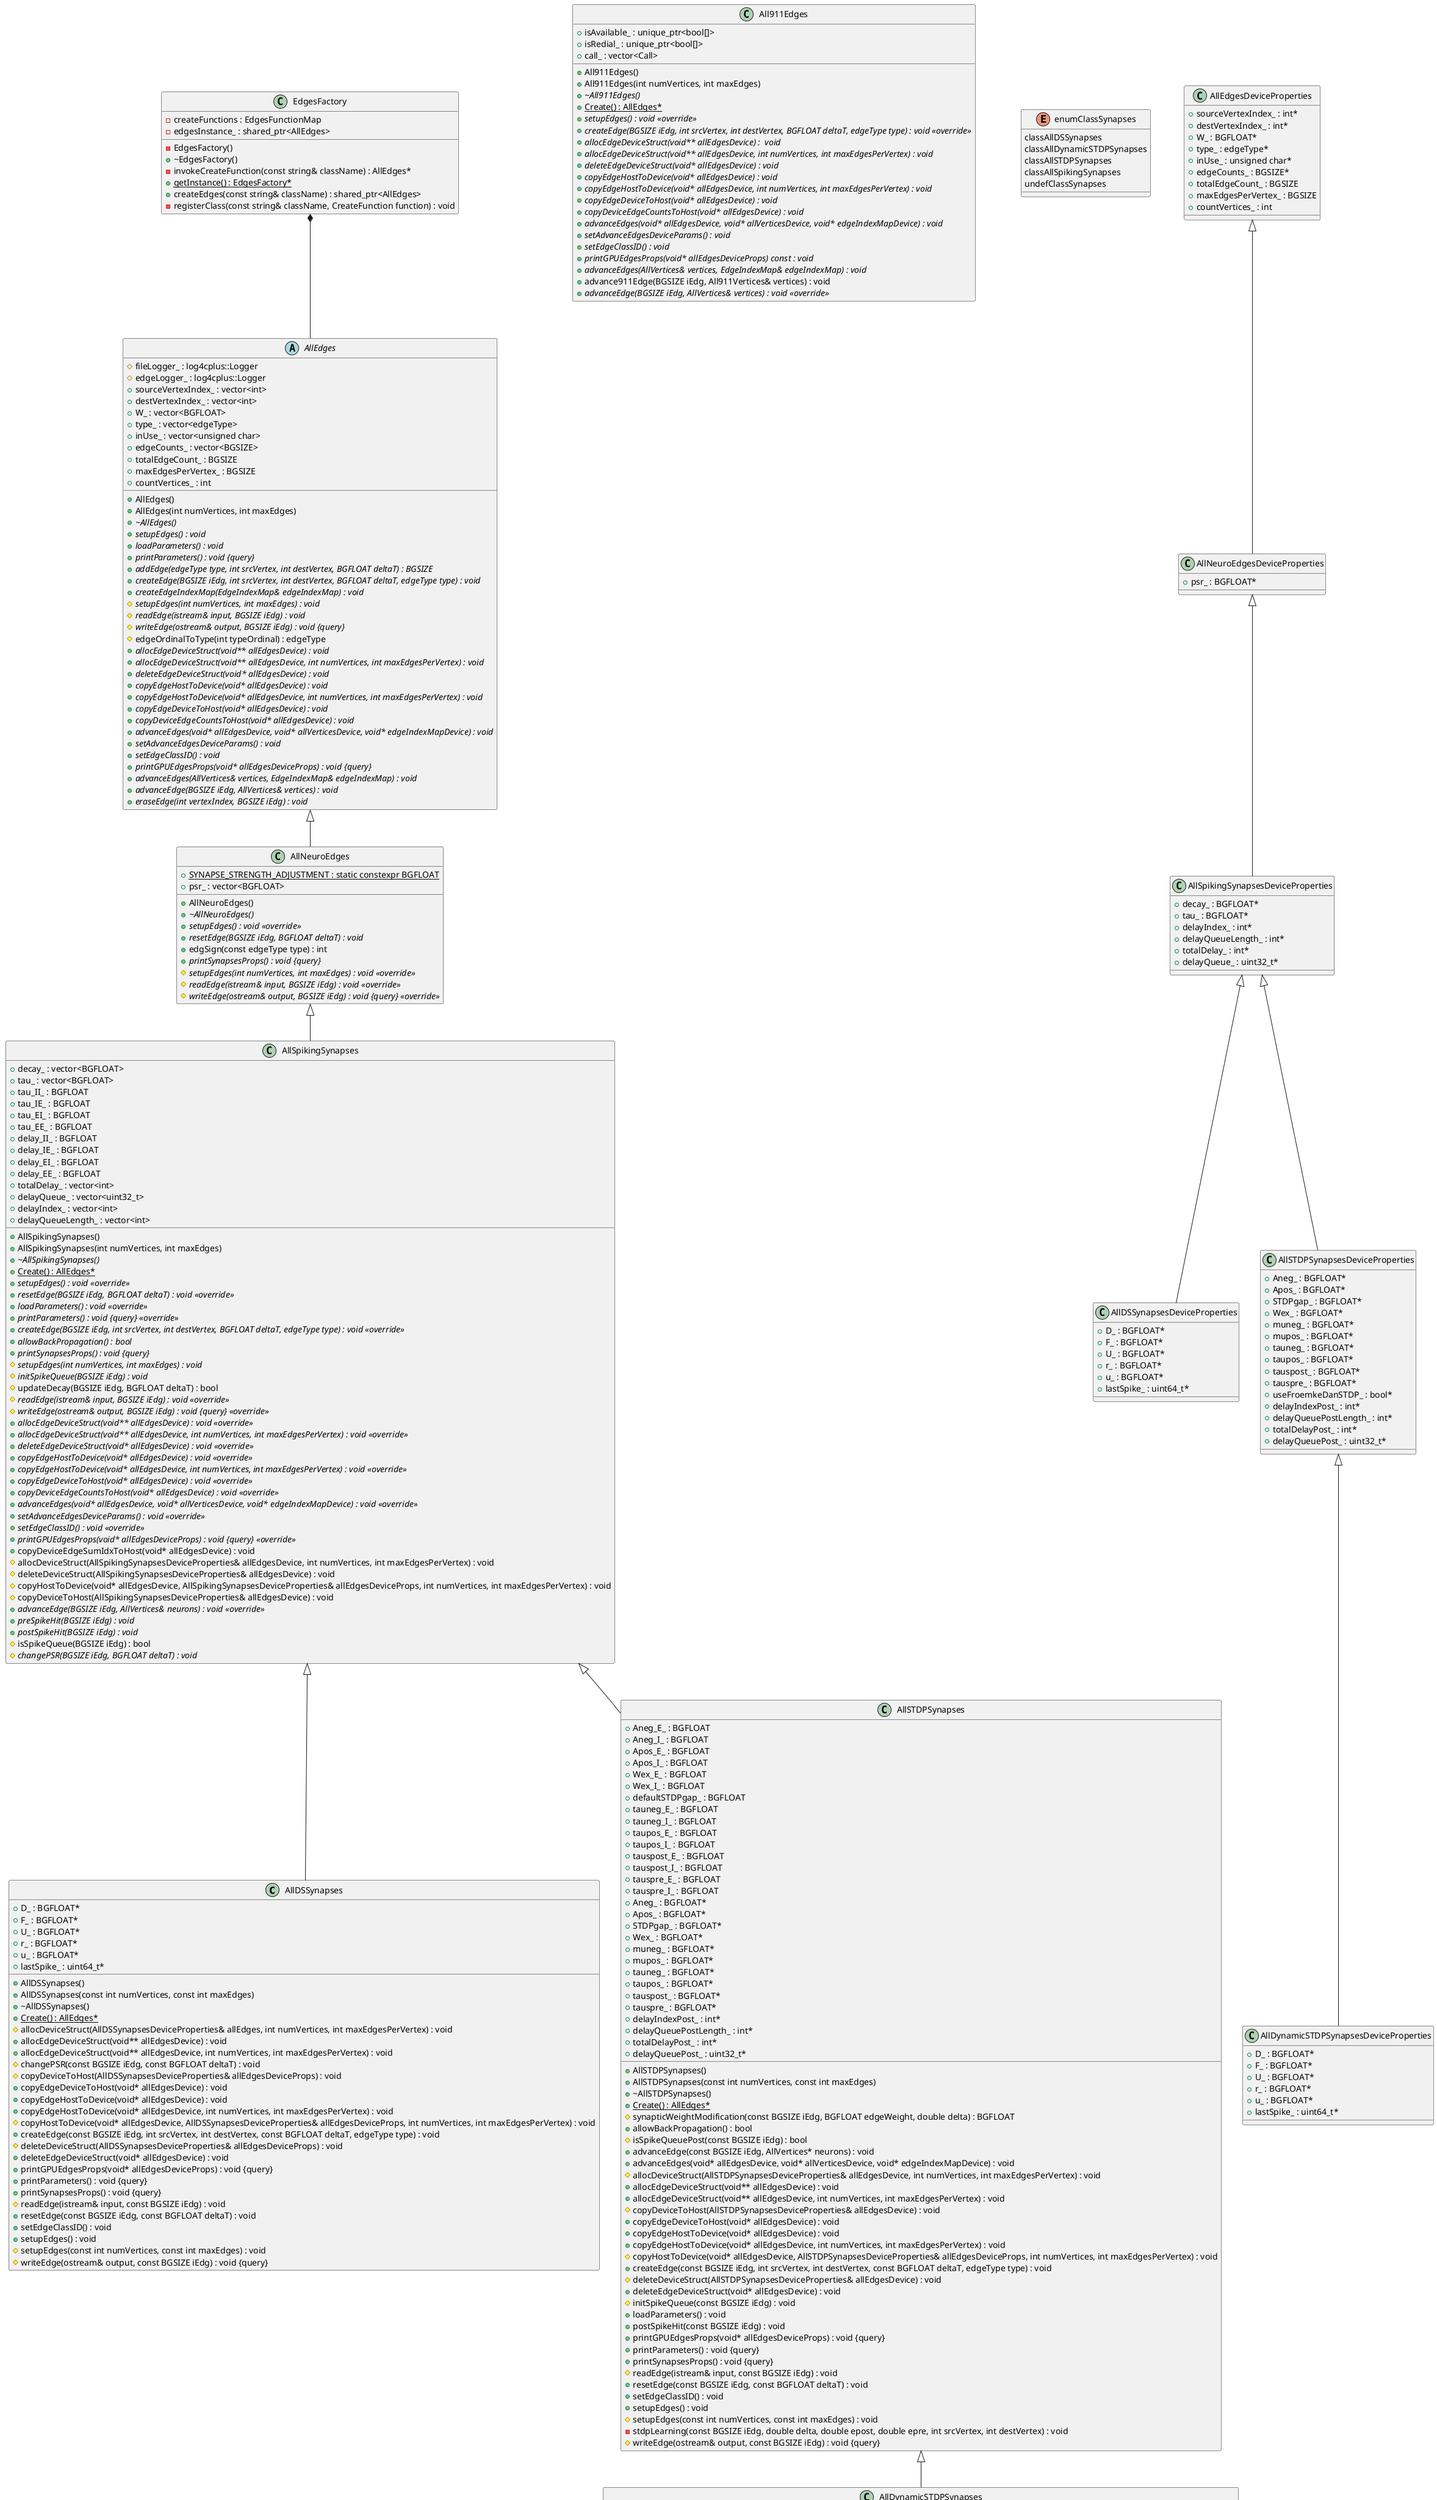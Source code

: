 @startuml EdgesClassDiagram





/' Objects '/

class AllDSSynapses {
	+AllDSSynapses()
	+AllDSSynapses(const int numVertices, const int maxEdges)
	+~AllDSSynapses()
	+{static} Create() : AllEdges*
	+D_ : BGFLOAT*
	+F_ : BGFLOAT*
	+U_ : BGFLOAT*
	+r_ : BGFLOAT*
	+u_ : BGFLOAT*
	+lastSpike_ : uint64_t*
	#allocDeviceStruct(AllDSSynapsesDeviceProperties& allEdges, int numVertices, int maxEdgesPerVertex) : void
	+allocEdgeDeviceStruct(void** allEdgesDevice) : void
	+allocEdgeDeviceStruct(void** allEdgesDevice, int numVertices, int maxEdgesPerVertex) : void
	#changePSR(const BGSIZE iEdg, const BGFLOAT deltaT) : void
	#copyDeviceToHost(AllDSSynapsesDeviceProperties& allEdgesDeviceProps) : void
	+copyEdgeDeviceToHost(void* allEdgesDevice) : void
	+copyEdgeHostToDevice(void* allEdgesDevice) : void
	+copyEdgeHostToDevice(void* allEdgesDevice, int numVertices, int maxEdgesPerVertex) : void
	#copyHostToDevice(void* allEdgesDevice, AllDSSynapsesDeviceProperties& allEdgesDeviceProps, int numVertices, int maxEdgesPerVertex) : void
	+createEdge(const BGSIZE iEdg, int srcVertex, int destVertex, const BGFLOAT deltaT, edgeType type) : void
	#deleteDeviceStruct(AllDSSynapsesDeviceProperties& allEdgesDeviceProps) : void
	+deleteEdgeDeviceStruct(void* allEdgesDevice) : void
	+printGPUEdgesProps(void* allEdgesDeviceProps) : void {query}
	+printParameters() : void {query}
	+printSynapsesProps() : void {query}
	#readEdge(istream& input, const BGSIZE iEdg) : void
	+resetEdge(const BGSIZE iEdg, const BGFLOAT deltaT) : void
	+setEdgeClassID() : void
	+setupEdges() : void
	#setupEdges(const int numVertices, const int maxEdges) : void
	#writeEdge(ostream& output, const BGSIZE iEdg) : void {query}
}


class AllDynamicSTDPSynapses {
	+AllDynamicSTDPSynapses()
	+AllDynamicSTDPSynapses(const int numVertices, const int maxEdges)
	+~AllDynamicSTDPSynapses()
	+{static} Create() : AllEdges*
	+D_ : BGFLOAT*
	+F_ : BGFLOAT*
	+U_ : BGFLOAT*
	+r_ : BGFLOAT*
	+u_ : BGFLOAT*
	+lastSpike_ : uint64_t*
	#allocDeviceStruct(AllDynamicSTDPSynapsesDeviceProperties& allEdges, int numVertices, int maxEdgesPerVertex) : void
	+allocEdgeDeviceStruct(void** allEdgesDevice) : void
	+allocEdgeDeviceStruct(void** allEdgesDevice, int numVertices, int maxEdgesPerVertex) : void
	#changePSR(const BGSIZE iEdg, const BGFLOAT deltaT) : void
	#copyDeviceToHost(AllDynamicSTDPSynapsesDeviceProperties& allEdgesDeviceProps) : void
	+copyEdgeDeviceToHost(void* allEdgesDevice) : void
	+copyEdgeHostToDevice(void* allEdgesDevice) : void
	+copyEdgeHostToDevice(void* allEdgesDevice, int numVertices, int maxEdgesPerVertex) : void
	#copyHostToDevice(void* allEdgesDevice, AllDynamicSTDPSynapsesDeviceProperties& allEdgesDeviceProps, int numVertices, int maxEdgesPerVertex) : void
	+createEdge(const BGSIZE iEdg, int srcVertex, int destVertex, const BGFLOAT deltaT, edgeType type) : void
	#deleteDeviceStruct(AllDynamicSTDPSynapsesDeviceProperties& allEdgesDeviceProps) : void
	+deleteEdgeDeviceStruct(void* allEdgesDevice) : void
	+printGPUEdgesProps(void* allEdgesDeviceProps) : void {query}
	+printParameters() : void {query}
	+printSynapsesProps() : void {query}
	#readEdge(istream& input, const BGSIZE iEdg) : void
	+resetEdge(const BGSIZE iEdg, const BGFLOAT deltaT) : void
	+setEdgeClassID() : void
	+setupEdges() : void
	#setupEdges(const int numVertices, const int maxEdges) : void
	#writeEdge(ostream& output, const BGSIZE iEdg) : void {query}
}


abstract class AllEdges {
	+AllEdges()
	+AllEdges(int numVertices, int maxEdges)
	+{abstract} ~AllEdges()
	+{abstract} setupEdges() : void
	+{abstract} loadParameters() : void
	+{abstract} printParameters() : void {query}
	+{abstract} addEdge(edgeType type, int srcVertex, int destVertex, BGFLOAT deltaT) : BGSIZE
	+{abstract} createEdge(BGSIZE iEdg, int srcVertex, int destVertex, BGFLOAT deltaT, edgeType type) : void
	+{abstract} createEdgeIndexMap(EdgeIndexMap& edgeIndexMap) : void
	#{abstract} setupEdges(int numVertices, int maxEdges) : void
	#{abstract} readEdge(istream& input, BGSIZE iEdg) : void
	#{abstract} writeEdge(ostream& output, BGSIZE iEdg) : void {query}
	#edgeOrdinalToType(int typeOrdinal) : edgeType
	#fileLogger_ : log4cplus::Logger
	#edgeLogger_ : log4cplus::Logger
	+{abstract} allocEdgeDeviceStruct(void** allEdgesDevice) : void
	+{abstract} allocEdgeDeviceStruct(void** allEdgesDevice, int numVertices, int maxEdgesPerVertex) : void
	+{abstract} deleteEdgeDeviceStruct(void* allEdgesDevice) : void
	+{abstract} copyEdgeHostToDevice(void* allEdgesDevice) : void
	+{abstract} copyEdgeHostToDevice(void* allEdgesDevice, int numVertices, int maxEdgesPerVertex) : void
	+{abstract} copyEdgeDeviceToHost(void* allEdgesDevice) : void
	+{abstract} copyDeviceEdgeCountsToHost(void* allEdgesDevice) : void
	+{abstract} advanceEdges(void* allEdgesDevice, void* allVerticesDevice, void* edgeIndexMapDevice) : void
	+{abstract} setAdvanceEdgesDeviceParams() : void
	+{abstract} setEdgeClassID() : void
	+{abstract} printGPUEdgesProps(void* allEdgesDeviceProps) : void {query}
	+{abstract} advanceEdges(AllVertices& vertices, EdgeIndexMap& edgeIndexMap) : void
	+{abstract} advanceEdge(BGSIZE iEdg, AllVertices& vertices) : void
	+{abstract} eraseEdge(int vertexIndex, BGSIZE iEdg) : void
	+sourceVertexIndex_ : vector<int>
	+destVertexIndex_ : vector<int>
	+W_ : vector<BGFLOAT>
	+type_ : vector<edgeType>
	+inUse_ : vector<unsigned char>
	+edgeCounts_ : vector<BGSIZE>
	+totalEdgeCount_ : BGSIZE
	+maxEdgesPerVertex_ : BGSIZE
	+countVertices_ : int
}


class All911Edges {
  +All911Edges()
  +All911Edges(int numVertices, int maxEdges)
  +{abstract} ~All911Edges()
  +{static} Create() : AllEdges*
  +{abstract} setupEdges() : void <<override>>
  +{abstract} createEdge(BGSIZE iEdg, int srcVertex, int destVertex, BGFLOAT deltaT, edgeType type) : void <<override>>
  +{abstract} allocEdgeDeviceStruct(void** allEdgesDevice) :  void
  +{abstract} allocEdgeDeviceStruct(void** allEdgesDevice, int numVertices, int maxEdgesPerVertex) : void
  +{abstract} deleteEdgeDeviceStruct(void* allEdgesDevice) : void
  +{abstract} copyEdgeHostToDevice(void* allEdgesDevice) : void
  +{abstract} copyEdgeHostToDevice(void* allEdgesDevice, int numVertices, int maxEdgesPerVertex) : void
  +{abstract} copyEdgeDeviceToHost(void* allEdgesDevice) : void
  +{abstract} copyDeviceEdgeCountsToHost(void* allEdgesDevice) : void
  +{abstract} advanceEdges(void* allEdgesDevice, void* allVerticesDevice, void* edgeIndexMapDevice) : void
  +{abstract} setAdvanceEdgesDeviceParams() : void
  +{abstract} setEdgeClassID() : void
  +{abstract} printGPUEdgesProps(void* allEdgesDeviceProps) const : void
  +{abstract} advanceEdges(AllVertices& vertices, EdgeIndexMap& edgeIndexMap) : void
  +advance911Edge(BGSIZE iEdg, All911Vertices& vertices) : void
  +{abstract} advanceEdge(BGSIZE iEdg, AllVertices& vertices) : void <<override>>
  +isAvailable_ : unique_ptr<bool[]>
  +isRedial_ : unique_ptr<bool[]>
  +call_ : vector<Call>
}


class AllNeuroEdges {
	+AllNeuroEdges()
	+{abstract} ~AllNeuroEdges()
	+{abstract} setupEdges() : void <<override>>
	+{abstract} resetEdge(BGSIZE iEdg, BGFLOAT deltaT) : void
	+edgSign(const edgeType type) : int
	+{abstract} printSynapsesProps() : void {query}
	#{abstract} setupEdges(int numVertices, int maxEdges) : void <<override>>
	#{abstract} readEdge(istream& input, BGSIZE iEdg) : void <<override>>
	#{abstract} writeEdge(ostream& output, BGSIZE iEdg) : void {query} <<override>>
	+{static} SYNAPSE_STRENGTH_ADJUSTMENT : static constexpr BGFLOAT
	+psr_ : vector<BGFLOAT>
}


class AllSTDPSynapses {
	+AllSTDPSynapses()
	+AllSTDPSynapses(const int numVertices, const int maxEdges)
	+~AllSTDPSynapses()
	+{static} Create() : AllEdges*
	+Aneg_E_ : BGFLOAT
	+Aneg_I_ : BGFLOAT
	+Apos_E_ : BGFLOAT
	+Apos_I_ : BGFLOAT
	+Wex_E_ : BGFLOAT
	+Wex_I_ : BGFLOAT
	+defaultSTDPgap_ : BGFLOAT
	#synapticWeightModification(const BGSIZE iEdg, BGFLOAT edgeWeight, double delta) : BGFLOAT
	+tauneg_E_ : BGFLOAT
	+tauneg_I_ : BGFLOAT
	+taupos_E_ : BGFLOAT
	+taupos_I_ : BGFLOAT
	+tauspost_E_ : BGFLOAT
	+tauspost_I_ : BGFLOAT
	+tauspre_E_ : BGFLOAT
	+tauspre_I_ : BGFLOAT
	+Aneg_ : BGFLOAT*
	+Apos_ : BGFLOAT*
	+STDPgap_ : BGFLOAT*
	+Wex_ : BGFLOAT*
	+muneg_ : BGFLOAT*
	+mupos_ : BGFLOAT*
	+tauneg_ : BGFLOAT*
	+taupos_ : BGFLOAT*
	+tauspost_ : BGFLOAT*
	+tauspre_ : BGFLOAT*
	+allowBackPropagation() : bool
	#isSpikeQueuePost(const BGSIZE iEdg) : bool
	+delayIndexPost_ : int*
	+delayQueuePostLength_ : int*
	+totalDelayPost_ : int*
	+delayQueuePost_ : uint32_t*
	+advanceEdge(const BGSIZE iEdg, AllVertices* neurons) : void
	+advanceEdges(void* allEdgesDevice, void* allVerticesDevice, void* edgeIndexMapDevice) : void
	#allocDeviceStruct(AllSTDPSynapsesDeviceProperties& allEdgesDevice, int numVertices, int maxEdgesPerVertex) : void
	+allocEdgeDeviceStruct(void** allEdgesDevice) : void
	+allocEdgeDeviceStruct(void** allEdgesDevice, int numVertices, int maxEdgesPerVertex) : void
	#copyDeviceToHost(AllSTDPSynapsesDeviceProperties& allEdgesDevice) : void
	+copyEdgeDeviceToHost(void* allEdgesDevice) : void
	+copyEdgeHostToDevice(void* allEdgesDevice) : void
	+copyEdgeHostToDevice(void* allEdgesDevice, int numVertices, int maxEdgesPerVertex) : void
	#copyHostToDevice(void* allEdgesDevice, AllSTDPSynapsesDeviceProperties& allEdgesDeviceProps, int numVertices, int maxEdgesPerVertex) : void
	+createEdge(const BGSIZE iEdg, int srcVertex, int destVertex, const BGFLOAT deltaT, edgeType type) : void
	#deleteDeviceStruct(AllSTDPSynapsesDeviceProperties& allEdgesDevice) : void
	+deleteEdgeDeviceStruct(void* allEdgesDevice) : void
	#initSpikeQueue(const BGSIZE iEdg) : void
	+loadParameters() : void
	+postSpikeHit(const BGSIZE iEdg) : void
	+printGPUEdgesProps(void* allEdgesDeviceProps) : void {query}
	+printParameters() : void {query}
	+printSynapsesProps() : void {query}
	#readEdge(istream& input, const BGSIZE iEdg) : void
	+resetEdge(const BGSIZE iEdg, const BGFLOAT deltaT) : void
	+setEdgeClassID() : void
	+setupEdges() : void
	#setupEdges(const int numVertices, const int maxEdges) : void
	-stdpLearning(const BGSIZE iEdg, double delta, double epost, double epre, int srcVertex, int destVertex) : void
	#writeEdge(ostream& output, const BGSIZE iEdg) : void {query}
}


class AllSpikingSynapses {
	+AllSpikingSynapses()
	+AllSpikingSynapses(int numVertices, int maxEdges)
	+{abstract} ~AllSpikingSynapses()
	+{static} Create() : AllEdges*
	+{abstract} setupEdges() : void <<override>>
	+{abstract} resetEdge(BGSIZE iEdg, BGFLOAT deltaT) : void <<override>>
	+{abstract} loadParameters() : void <<override>>
	+{abstract} printParameters() : void {query} <<override>>
	+{abstract} createEdge(BGSIZE iEdg, int srcVertex, int destVertex, BGFLOAT deltaT, edgeType type) : void <<override>>
	+{abstract} allowBackPropagation() : bool
	+{abstract} printSynapsesProps() : void {query}
	#{abstract} setupEdges(int numVertices, int maxEdges) : void
	#{abstract} initSpikeQueue(BGSIZE iEdg) : void
	#updateDecay(BGSIZE iEdg, BGFLOAT deltaT) : bool
	#{abstract} readEdge(istream& input, BGSIZE iEdg) : void <<override>>
	#{abstract} writeEdge(ostream& output, BGSIZE iEdg) : void {query} <<override>>
	+{abstract} allocEdgeDeviceStruct(void** allEdgesDevice) : void <<override>>
	+{abstract} allocEdgeDeviceStruct(void** allEdgesDevice, int numVertices, int maxEdgesPerVertex) : void <<override>>
	+{abstract} deleteEdgeDeviceStruct(void* allEdgesDevice) : void <<override>>
	+{abstract} copyEdgeHostToDevice(void* allEdgesDevice) : void <<override>>
	+{abstract} copyEdgeHostToDevice(void* allEdgesDevice, int numVertices, int maxEdgesPerVertex) : void <<override>>
	+{abstract} copyEdgeDeviceToHost(void* allEdgesDevice) : void <<override>>
	+{abstract} copyDeviceEdgeCountsToHost(void* allEdgesDevice) : void <<override>>
	+{abstract} advanceEdges(void* allEdgesDevice, void* allVerticesDevice, void* edgeIndexMapDevice) : void <<override>>
	+{abstract} setAdvanceEdgesDeviceParams() : void <<override>>
	+{abstract} setEdgeClassID() : void <<override>>
	+{abstract} printGPUEdgesProps(void* allEdgesDeviceProps) : void {query} <<override>>
	+copyDeviceEdgeSumIdxToHost(void* allEdgesDevice) : void
	#allocDeviceStruct(AllSpikingSynapsesDeviceProperties& allEdgesDevice, int numVertices, int maxEdgesPerVertex) : void
	#deleteDeviceStruct(AllSpikingSynapsesDeviceProperties& allEdgesDevice) : void
	#copyHostToDevice(void* allEdgesDevice, AllSpikingSynapsesDeviceProperties& allEdgesDeviceProps, int numVertices, int maxEdgesPerVertex) : void
	#copyDeviceToHost(AllSpikingSynapsesDeviceProperties& allEdgesDevice) : void
	+{abstract} advanceEdge(BGSIZE iEdg, AllVertices& neurons) : void <<override>>
	+{abstract} preSpikeHit(BGSIZE iEdg) : void
	+{abstract} postSpikeHit(BGSIZE iEdg) : void
	#isSpikeQueue(BGSIZE iEdg) : bool
	#{abstract} changePSR(BGSIZE iEdg, BGFLOAT deltaT) : void
	+decay_ : vector<BGFLOAT>
	+tau_ : vector<BGFLOAT>
	+tau_II_ : BGFLOAT
	+tau_IE_ : BGFLOAT
	+tau_EI_ : BGFLOAT
	+tau_EE_ : BGFLOAT
	+delay_II_ : BGFLOAT
	+delay_IE_ : BGFLOAT
	+delay_EI_ : BGFLOAT
	+delay_EE_ : BGFLOAT
	+totalDelay_ : vector<int>
	+delayQueue_ : vector<uint32_t>
	+delayIndex_ : vector<int>
	+delayQueueLength_ : vector<int>
}


class EdgesFactory {
	-EdgesFactory()
	+~EdgesFactory()
	-invokeCreateFunction(const string& className) : AllEdges*
	+{static} getInstance() : EdgesFactory*
	-createFunctions : EdgesFunctionMap
	+createEdges(const string& className) : shared_ptr<AllEdges>
	-edgesInstance_ : shared_ptr<AllEdges>
	-registerClass(const string& className, CreateFunction function) : void
}


enum enumClassSynapses {
	classAllDSSynapses
	classAllDynamicSTDPSynapses
	classAllSTDPSynapses
	classAllSpikingSynapses
	undefClassSynapses
}


class AllDSSynapsesDeviceProperties {
	+D_ : BGFLOAT*
	+F_ : BGFLOAT*
	+U_ : BGFLOAT*
	+r_ : BGFLOAT*
	+u_ : BGFLOAT*
	+lastSpike_ : uint64_t*
}


class AllDynamicSTDPSynapsesDeviceProperties {
	+D_ : BGFLOAT*
	+F_ : BGFLOAT*
	+U_ : BGFLOAT*
	+r_ : BGFLOAT*
	+u_ : BGFLOAT*
	+lastSpike_ : uint64_t*
}


class AllEdgesDeviceProperties {
  +sourceVertexIndex_ : int*
  +destVertexIndex_ : int*
  +W_ : BGFLOAT*
  +type_ : edgeType*
  +inUse_ : unsigned char*
  +edgeCounts_ : BGSIZE*
  +totalEdgeCount_ : BGSIZE
  +maxEdgesPerVertex_ : BGSIZE
	+countVertices_ : int
}


class AllNeuroEdgesDeviceProperties {
  +psr_ : BGFLOAT*
}


class AllSTDPSynapsesDeviceProperties {
	+Aneg_ : BGFLOAT*
	+Apos_ : BGFLOAT*
	+STDPgap_ : BGFLOAT*
	+Wex_ : BGFLOAT*
	+muneg_ : BGFLOAT*
	+mupos_ : BGFLOAT*
	+tauneg_ : BGFLOAT*
	+taupos_ : BGFLOAT*
	+tauspost_ : BGFLOAT*
	+tauspre_ : BGFLOAT*
	+useFroemkeDanSTDP_ : bool*
	+delayIndexPost_ : int*
	+delayQueuePostLength_ : int*
	+totalDelayPost_ : int*
	+delayQueuePost_ : uint32_t*
}


class AllSpikingSynapsesDeviceProperties {
	+decay_ : BGFLOAT*
	+tau_ : BGFLOAT*
	+delayIndex_ : int*
	+delayQueueLength_ : int*
	+totalDelay_ : int*
	+delayQueue_ : uint32_t*
}





/' Inheritance relationships '/

.AllEdges <|-- .AllNeuroEdges


.AllEdgesDeviceProperties <|-- .AllNeuroEdgesDeviceProperties


.AllNeuroEdgesDeviceProperties <|-- .AllSpikingSynapsesDeviceProperties


.AllNeuroEdges <|-- .AllSpikingSynapses


.AllSTDPSynapses <|-- .AllDynamicSTDPSynapses


.AllSTDPSynapsesDeviceProperties <|-- .AllDynamicSTDPSynapsesDeviceProperties


.AllSpikingSynapses <|-- .AllDSSynapses


.AllSpikingSynapses <|-- .AllSTDPSynapses


.AllSpikingSynapsesDeviceProperties <|-- .AllDSSynapsesDeviceProperties


.AllSpikingSynapsesDeviceProperties <|-- .AllSTDPSynapsesDeviceProperties





/' Aggregation relationships '/

.EdgesFactory *-- .AllEdges






/' Nested objects '/



@enduml
